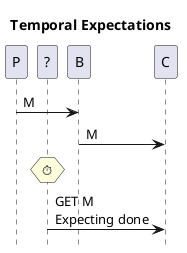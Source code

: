 @startuml
title Temporal Expectations
hide footbox
participant P
participant "?"

P->B: M
B->C: M

hnote over "?": ⏱️
"?"->C: GET M\nExpecting done
@enduml
- chain an event back from C
